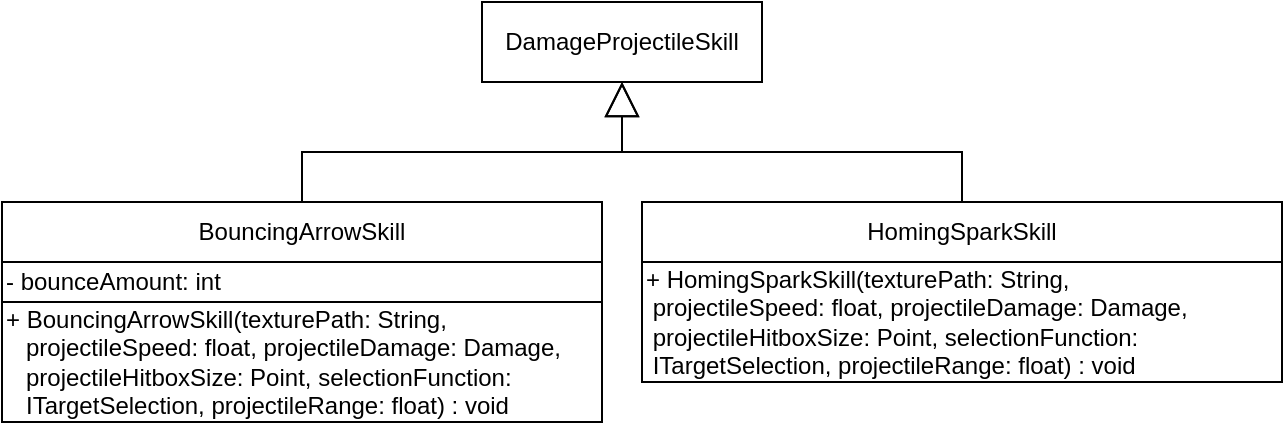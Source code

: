 <mxfile version="21.2.0">
  <diagram name="Seite-1" id="koYCksM2G45ItbOFObBV">
    <mxGraphModel dx="961" dy="523" grid="1" gridSize="10" guides="1" tooltips="1" connect="1" arrows="1" fold="1" page="1" pageScale="1" pageWidth="827" pageHeight="1169" math="0" shadow="0">
      <root>
        <mxCell id="0" />
        <mxCell id="1" parent="0" />
        <mxCell id="saxExuk2gletovmnnJZW-9" value="DamageProjectileSkill" style="rounded=0;whiteSpace=wrap;html=1;" parent="1" vertex="1">
          <mxGeometry x="360" y="130" width="140" height="40" as="geometry" />
        </mxCell>
        <mxCell id="saxExuk2gletovmnnJZW-13" style="edgeStyle=orthogonalEdgeStyle;rounded=0;orthogonalLoop=1;jettySize=auto;html=1;exitX=0.5;exitY=0;exitDx=0;exitDy=0;entryX=0.5;entryY=1;entryDx=0;entryDy=0;endArrow=block;endFill=0;startSize=7;endSize=15;" parent="1" source="saxExuk2gletovmnnJZW-19" target="saxExuk2gletovmnnJZW-9" edge="1">
          <mxGeometry relative="1" as="geometry">
            <mxPoint x="270" y="230" as="sourcePoint" />
          </mxGeometry>
        </mxCell>
        <mxCell id="saxExuk2gletovmnnJZW-14" style="edgeStyle=orthogonalEdgeStyle;rounded=0;orthogonalLoop=1;jettySize=auto;html=1;exitX=0.5;exitY=0;exitDx=0;exitDy=0;entryX=0.5;entryY=1;entryDx=0;entryDy=0;endArrow=block;endFill=0;endSize=15;" parent="1" source="saxExuk2gletovmnnJZW-20" target="saxExuk2gletovmnnJZW-9" edge="1">
          <mxGeometry relative="1" as="geometry">
            <mxPoint x="596.0" y="230" as="sourcePoint" />
          </mxGeometry>
        </mxCell>
        <mxCell id="saxExuk2gletovmnnJZW-19" value="BouncingArrowSkill" style="rounded=0;whiteSpace=wrap;html=1;" parent="1" vertex="1">
          <mxGeometry x="120" y="230" width="300" height="30" as="geometry" />
        </mxCell>
        <mxCell id="saxExuk2gletovmnnJZW-20" value="HomingSparkSkill" style="rounded=0;whiteSpace=wrap;html=1;" parent="1" vertex="1">
          <mxGeometry x="440" y="230" width="320" height="30" as="geometry" />
        </mxCell>
        <mxCell id="hM2szUcvU66wUGxsxTJx-1" value="- bounceAmount: int" style="rounded=0;whiteSpace=wrap;html=1;align=left;" vertex="1" parent="1">
          <mxGeometry x="120" y="260" width="300" height="20" as="geometry" />
        </mxCell>
        <mxCell id="hM2szUcvU66wUGxsxTJx-2" value="+ BouncingArrowSkill(texturePath: String,&amp;nbsp; &amp;nbsp; &amp;nbsp; &amp;nbsp; &amp;nbsp; &amp;nbsp; &amp;nbsp; &amp;nbsp; &amp;nbsp; &amp;nbsp; &amp;nbsp; &amp;nbsp; &amp;nbsp; &amp;nbsp;projectileSpeed: float, projectileDamage: Damage,&amp;nbsp; &amp;nbsp; &amp;nbsp; &amp;nbsp; &amp;nbsp;projectileHitboxSize: Point, selectionFunction:&amp;nbsp; &amp;nbsp; &amp;nbsp; &amp;nbsp; &amp;nbsp; &amp;nbsp; &amp;nbsp; &amp;nbsp; &amp;nbsp;ITargetSelection, projectileRange: float) : void" style="rounded=0;whiteSpace=wrap;html=1;align=left;" vertex="1" parent="1">
          <mxGeometry x="120" y="280" width="300" height="60" as="geometry" />
        </mxCell>
        <mxCell id="hM2szUcvU66wUGxsxTJx-3" value="+ HomingSparkSkill(texturePath: String,&amp;nbsp; &amp;nbsp; &amp;nbsp; &amp;nbsp; &amp;nbsp; &amp;nbsp; &amp;nbsp; &amp;nbsp; &amp;nbsp; &amp;nbsp; &amp;nbsp; &amp;nbsp; &amp;nbsp; &amp;nbsp; &amp;nbsp; &amp;nbsp; &amp;nbsp;projectileSpeed: float, projectileDamage: Damage,&amp;nbsp; &amp;nbsp; &amp;nbsp; &amp;nbsp; &amp;nbsp; &amp;nbsp; &amp;nbsp; &amp;nbsp;projectileHitboxSize: Point, selectionFunction:&amp;nbsp; &amp;nbsp; &amp;nbsp; &amp;nbsp; &amp;nbsp; &amp;nbsp; &amp;nbsp; &amp;nbsp; &amp;nbsp; &amp;nbsp; &amp;nbsp; &amp;nbsp;ITargetSelection, projectileRange: float) : void" style="rounded=0;whiteSpace=wrap;html=1;align=left;" vertex="1" parent="1">
          <mxGeometry x="440" y="260" width="320" height="60" as="geometry" />
        </mxCell>
      </root>
    </mxGraphModel>
  </diagram>
</mxfile>
